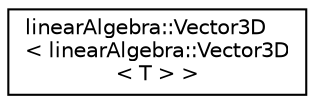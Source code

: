 digraph "Graphical Class Hierarchy"
{
 // LATEX_PDF_SIZE
  edge [fontname="Helvetica",fontsize="10",labelfontname="Helvetica",labelfontsize="10"];
  node [fontname="Helvetica",fontsize="10",shape=record];
  rankdir="LR";
  Node0 [label="linearAlgebra::Vector3D\l\< linearAlgebra::Vector3D\l\< T \> \>",height=0.2,width=0.4,color="black", fillcolor="white", style="filled",URL="$classlinearAlgebra_1_1Vector3D.html",tooltip=" "];
}
